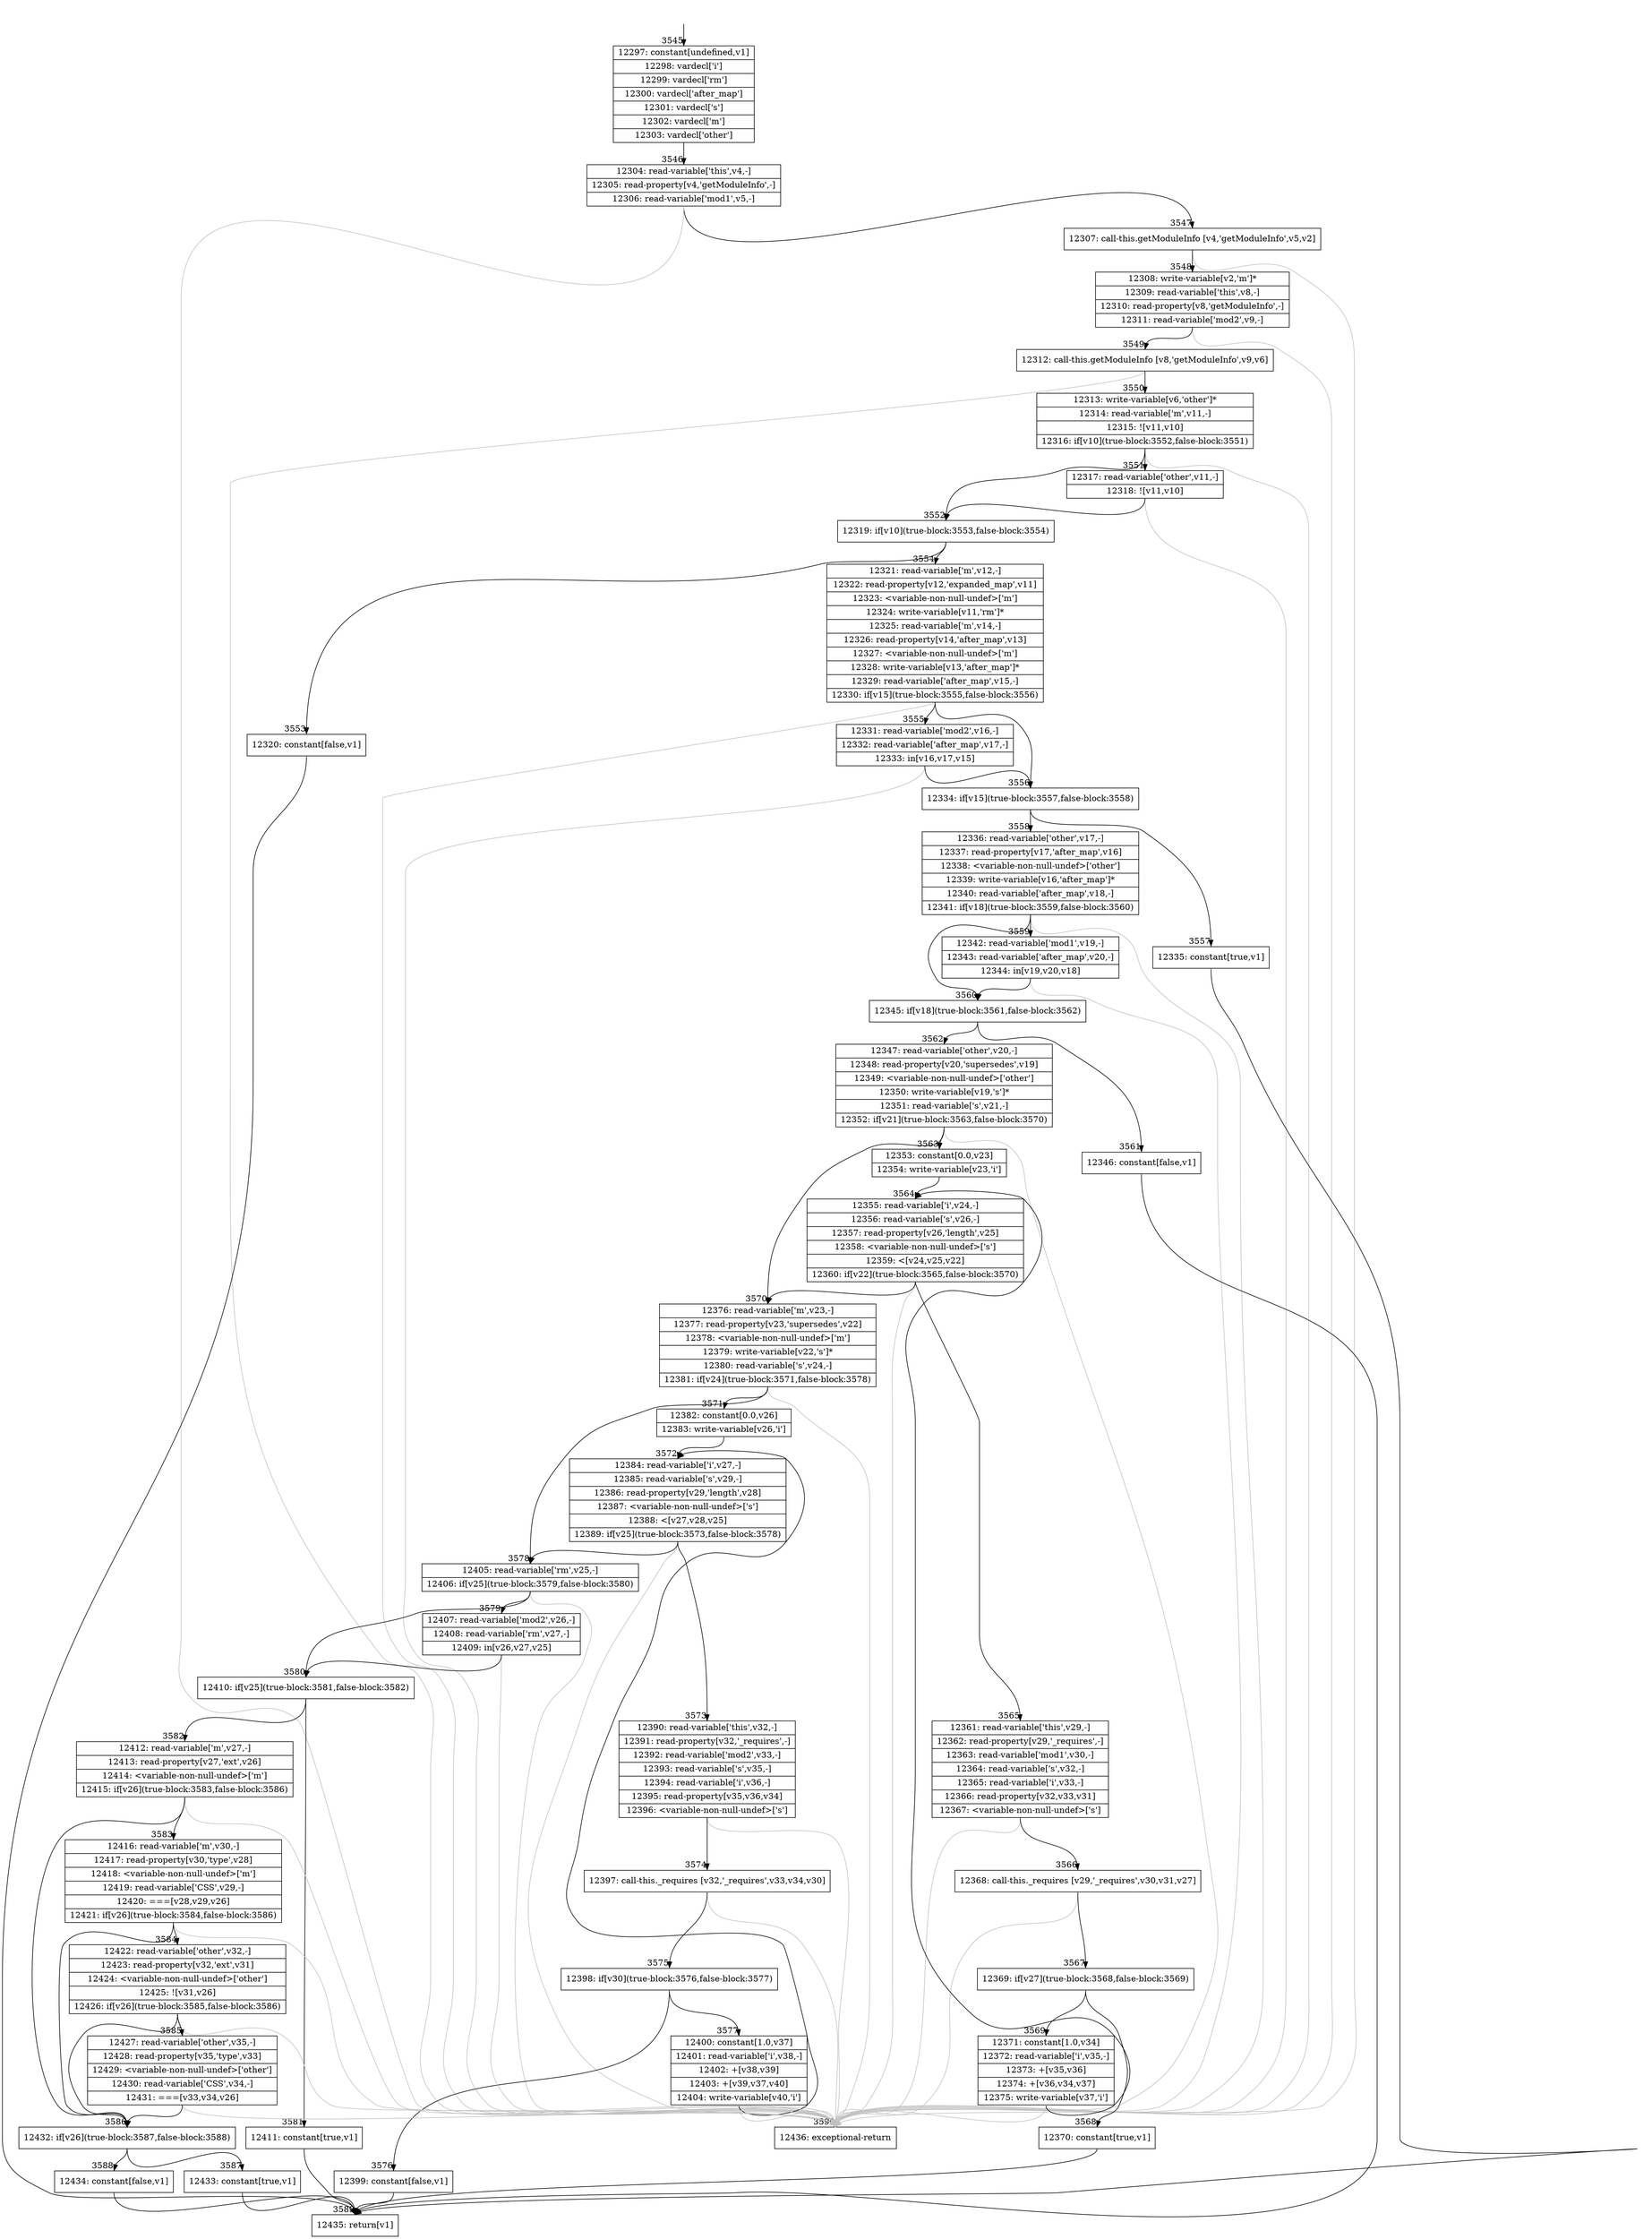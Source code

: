 digraph {
rankdir="TD"
BB_entry186[shape=none,label=""];
BB_entry186 -> BB3545 [tailport=s, headport=n, headlabel="    3545"]
BB3545 [shape=record label="{12297: constant[undefined,v1]|12298: vardecl['i']|12299: vardecl['rm']|12300: vardecl['after_map']|12301: vardecl['s']|12302: vardecl['m']|12303: vardecl['other']}" ] 
BB3545 -> BB3546 [tailport=s, headport=n, headlabel="      3546"]
BB3546 [shape=record label="{12304: read-variable['this',v4,-]|12305: read-property[v4,'getModuleInfo',-]|12306: read-variable['mod1',v5,-]}" ] 
BB3546 -> BB3547 [tailport=s, headport=n, headlabel="      3547"]
BB3546 -> BB3590 [tailport=s, headport=n, color=gray, headlabel="      3590"]
BB3547 [shape=record label="{12307: call-this.getModuleInfo [v4,'getModuleInfo',v5,v2]}" ] 
BB3547 -> BB3548 [tailport=s, headport=n, headlabel="      3548"]
BB3547 -> BB3590 [tailport=s, headport=n, color=gray]
BB3548 [shape=record label="{12308: write-variable[v2,'m']*|12309: read-variable['this',v8,-]|12310: read-property[v8,'getModuleInfo',-]|12311: read-variable['mod2',v9,-]}" ] 
BB3548 -> BB3549 [tailport=s, headport=n, headlabel="      3549"]
BB3548 -> BB3590 [tailport=s, headport=n, color=gray]
BB3549 [shape=record label="{12312: call-this.getModuleInfo [v8,'getModuleInfo',v9,v6]}" ] 
BB3549 -> BB3550 [tailport=s, headport=n, headlabel="      3550"]
BB3549 -> BB3590 [tailport=s, headport=n, color=gray]
BB3550 [shape=record label="{12313: write-variable[v6,'other']*|12314: read-variable['m',v11,-]|12315: ![v11,v10]|12316: if[v10](true-block:3552,false-block:3551)}" ] 
BB3550 -> BB3552 [tailport=s, headport=n, headlabel="      3552"]
BB3550 -> BB3551 [tailport=s, headport=n, headlabel="      3551"]
BB3550 -> BB3590 [tailport=s, headport=n, color=gray]
BB3551 [shape=record label="{12317: read-variable['other',v11,-]|12318: ![v11,v10]}" ] 
BB3551 -> BB3552 [tailport=s, headport=n]
BB3551 -> BB3590 [tailport=s, headport=n, color=gray]
BB3552 [shape=record label="{12319: if[v10](true-block:3553,false-block:3554)}" ] 
BB3552 -> BB3553 [tailport=s, headport=n, headlabel="      3553"]
BB3552 -> BB3554 [tailport=s, headport=n, headlabel="      3554"]
BB3553 [shape=record label="{12320: constant[false,v1]}" ] 
BB3553 -> BB3589 [tailport=s, headport=n, headlabel="      3589"]
BB3554 [shape=record label="{12321: read-variable['m',v12,-]|12322: read-property[v12,'expanded_map',v11]|12323: \<variable-non-null-undef\>['m']|12324: write-variable[v11,'rm']*|12325: read-variable['m',v14,-]|12326: read-property[v14,'after_map',v13]|12327: \<variable-non-null-undef\>['m']|12328: write-variable[v13,'after_map']*|12329: read-variable['after_map',v15,-]|12330: if[v15](true-block:3555,false-block:3556)}" ] 
BB3554 -> BB3556 [tailport=s, headport=n, headlabel="      3556"]
BB3554 -> BB3555 [tailport=s, headport=n, headlabel="      3555"]
BB3554 -> BB3590 [tailport=s, headport=n, color=gray]
BB3555 [shape=record label="{12331: read-variable['mod2',v16,-]|12332: read-variable['after_map',v17,-]|12333: in[v16,v17,v15]}" ] 
BB3555 -> BB3556 [tailport=s, headport=n]
BB3555 -> BB3590 [tailport=s, headport=n, color=gray]
BB3556 [shape=record label="{12334: if[v15](true-block:3557,false-block:3558)}" ] 
BB3556 -> BB3557 [tailport=s, headport=n, headlabel="      3557"]
BB3556 -> BB3558 [tailport=s, headport=n, headlabel="      3558"]
BB3557 [shape=record label="{12335: constant[true,v1]}" ] 
BB3557 -> BB3589 [tailport=s, headport=n]
BB3558 [shape=record label="{12336: read-variable['other',v17,-]|12337: read-property[v17,'after_map',v16]|12338: \<variable-non-null-undef\>['other']|12339: write-variable[v16,'after_map']*|12340: read-variable['after_map',v18,-]|12341: if[v18](true-block:3559,false-block:3560)}" ] 
BB3558 -> BB3560 [tailport=s, headport=n, headlabel="      3560"]
BB3558 -> BB3559 [tailport=s, headport=n, headlabel="      3559"]
BB3558 -> BB3590 [tailport=s, headport=n, color=gray]
BB3559 [shape=record label="{12342: read-variable['mod1',v19,-]|12343: read-variable['after_map',v20,-]|12344: in[v19,v20,v18]}" ] 
BB3559 -> BB3560 [tailport=s, headport=n]
BB3559 -> BB3590 [tailport=s, headport=n, color=gray]
BB3560 [shape=record label="{12345: if[v18](true-block:3561,false-block:3562)}" ] 
BB3560 -> BB3561 [tailport=s, headport=n, headlabel="      3561"]
BB3560 -> BB3562 [tailport=s, headport=n, headlabel="      3562"]
BB3561 [shape=record label="{12346: constant[false,v1]}" ] 
BB3561 -> BB3589 [tailport=s, headport=n]
BB3562 [shape=record label="{12347: read-variable['other',v20,-]|12348: read-property[v20,'supersedes',v19]|12349: \<variable-non-null-undef\>['other']|12350: write-variable[v19,'s']*|12351: read-variable['s',v21,-]|12352: if[v21](true-block:3563,false-block:3570)}" ] 
BB3562 -> BB3563 [tailport=s, headport=n, headlabel="      3563"]
BB3562 -> BB3570 [tailport=s, headport=n, headlabel="      3570"]
BB3562 -> BB3590 [tailport=s, headport=n, color=gray]
BB3563 [shape=record label="{12353: constant[0.0,v23]|12354: write-variable[v23,'i']}" ] 
BB3563 -> BB3564 [tailport=s, headport=n, headlabel="      3564"]
BB3564 [shape=record label="{12355: read-variable['i',v24,-]|12356: read-variable['s',v26,-]|12357: read-property[v26,'length',v25]|12358: \<variable-non-null-undef\>['s']|12359: \<[v24,v25,v22]|12360: if[v22](true-block:3565,false-block:3570)}" ] 
BB3564 -> BB3565 [tailport=s, headport=n, headlabel="      3565"]
BB3564 -> BB3570 [tailport=s, headport=n]
BB3564 -> BB3590 [tailport=s, headport=n, color=gray]
BB3565 [shape=record label="{12361: read-variable['this',v29,-]|12362: read-property[v29,'_requires',-]|12363: read-variable['mod1',v30,-]|12364: read-variable['s',v32,-]|12365: read-variable['i',v33,-]|12366: read-property[v32,v33,v31]|12367: \<variable-non-null-undef\>['s']}" ] 
BB3565 -> BB3566 [tailport=s, headport=n, headlabel="      3566"]
BB3565 -> BB3590 [tailport=s, headport=n, color=gray]
BB3566 [shape=record label="{12368: call-this._requires [v29,'_requires',v30,v31,v27]}" ] 
BB3566 -> BB3567 [tailport=s, headport=n, headlabel="      3567"]
BB3566 -> BB3590 [tailport=s, headport=n, color=gray]
BB3567 [shape=record label="{12369: if[v27](true-block:3568,false-block:3569)}" ] 
BB3567 -> BB3568 [tailport=s, headport=n, headlabel="      3568"]
BB3567 -> BB3569 [tailport=s, headport=n, headlabel="      3569"]
BB3568 [shape=record label="{12370: constant[true,v1]}" ] 
BB3568 -> BB3589 [tailport=s, headport=n]
BB3569 [shape=record label="{12371: constant[1.0,v34]|12372: read-variable['i',v35,-]|12373: +[v35,v36]|12374: +[v36,v34,v37]|12375: write-variable[v37,'i']}" ] 
BB3569 -> BB3564 [tailport=s, headport=n]
BB3569 -> BB3590 [tailport=s, headport=n, color=gray]
BB3570 [shape=record label="{12376: read-variable['m',v23,-]|12377: read-property[v23,'supersedes',v22]|12378: \<variable-non-null-undef\>['m']|12379: write-variable[v22,'s']*|12380: read-variable['s',v24,-]|12381: if[v24](true-block:3571,false-block:3578)}" ] 
BB3570 -> BB3571 [tailport=s, headport=n, headlabel="      3571"]
BB3570 -> BB3578 [tailport=s, headport=n, headlabel="      3578"]
BB3570 -> BB3590 [tailport=s, headport=n, color=gray]
BB3571 [shape=record label="{12382: constant[0.0,v26]|12383: write-variable[v26,'i']}" ] 
BB3571 -> BB3572 [tailport=s, headport=n, headlabel="      3572"]
BB3572 [shape=record label="{12384: read-variable['i',v27,-]|12385: read-variable['s',v29,-]|12386: read-property[v29,'length',v28]|12387: \<variable-non-null-undef\>['s']|12388: \<[v27,v28,v25]|12389: if[v25](true-block:3573,false-block:3578)}" ] 
BB3572 -> BB3573 [tailport=s, headport=n, headlabel="      3573"]
BB3572 -> BB3578 [tailport=s, headport=n]
BB3572 -> BB3590 [tailport=s, headport=n, color=gray]
BB3573 [shape=record label="{12390: read-variable['this',v32,-]|12391: read-property[v32,'_requires',-]|12392: read-variable['mod2',v33,-]|12393: read-variable['s',v35,-]|12394: read-variable['i',v36,-]|12395: read-property[v35,v36,v34]|12396: \<variable-non-null-undef\>['s']}" ] 
BB3573 -> BB3574 [tailport=s, headport=n, headlabel="      3574"]
BB3573 -> BB3590 [tailport=s, headport=n, color=gray]
BB3574 [shape=record label="{12397: call-this._requires [v32,'_requires',v33,v34,v30]}" ] 
BB3574 -> BB3575 [tailport=s, headport=n, headlabel="      3575"]
BB3574 -> BB3590 [tailport=s, headport=n, color=gray]
BB3575 [shape=record label="{12398: if[v30](true-block:3576,false-block:3577)}" ] 
BB3575 -> BB3576 [tailport=s, headport=n, headlabel="      3576"]
BB3575 -> BB3577 [tailport=s, headport=n, headlabel="      3577"]
BB3576 [shape=record label="{12399: constant[false,v1]}" ] 
BB3576 -> BB3589 [tailport=s, headport=n]
BB3577 [shape=record label="{12400: constant[1.0,v37]|12401: read-variable['i',v38,-]|12402: +[v38,v39]|12403: +[v39,v37,v40]|12404: write-variable[v40,'i']}" ] 
BB3577 -> BB3572 [tailport=s, headport=n]
BB3577 -> BB3590 [tailport=s, headport=n, color=gray]
BB3578 [shape=record label="{12405: read-variable['rm',v25,-]|12406: if[v25](true-block:3579,false-block:3580)}" ] 
BB3578 -> BB3580 [tailport=s, headport=n, headlabel="      3580"]
BB3578 -> BB3579 [tailport=s, headport=n, headlabel="      3579"]
BB3578 -> BB3590 [tailport=s, headport=n, color=gray]
BB3579 [shape=record label="{12407: read-variable['mod2',v26,-]|12408: read-variable['rm',v27,-]|12409: in[v26,v27,v25]}" ] 
BB3579 -> BB3580 [tailport=s, headport=n]
BB3579 -> BB3590 [tailport=s, headport=n, color=gray]
BB3580 [shape=record label="{12410: if[v25](true-block:3581,false-block:3582)}" ] 
BB3580 -> BB3581 [tailport=s, headport=n, headlabel="      3581"]
BB3580 -> BB3582 [tailport=s, headport=n, headlabel="      3582"]
BB3581 [shape=record label="{12411: constant[true,v1]}" ] 
BB3581 -> BB3589 [tailport=s, headport=n]
BB3582 [shape=record label="{12412: read-variable['m',v27,-]|12413: read-property[v27,'ext',v26]|12414: \<variable-non-null-undef\>['m']|12415: if[v26](true-block:3583,false-block:3586)}" ] 
BB3582 -> BB3586 [tailport=s, headport=n, headlabel="      3586"]
BB3582 -> BB3583 [tailport=s, headport=n, headlabel="      3583"]
BB3582 -> BB3590 [tailport=s, headport=n, color=gray]
BB3583 [shape=record label="{12416: read-variable['m',v30,-]|12417: read-property[v30,'type',v28]|12418: \<variable-non-null-undef\>['m']|12419: read-variable['CSS',v29,-]|12420: ===[v28,v29,v26]|12421: if[v26](true-block:3584,false-block:3586)}" ] 
BB3583 -> BB3586 [tailport=s, headport=n]
BB3583 -> BB3584 [tailport=s, headport=n, headlabel="      3584"]
BB3583 -> BB3590 [tailport=s, headport=n, color=gray]
BB3584 [shape=record label="{12422: read-variable['other',v32,-]|12423: read-property[v32,'ext',v31]|12424: \<variable-non-null-undef\>['other']|12425: ![v31,v26]|12426: if[v26](true-block:3585,false-block:3586)}" ] 
BB3584 -> BB3586 [tailport=s, headport=n]
BB3584 -> BB3585 [tailport=s, headport=n, headlabel="      3585"]
BB3584 -> BB3590 [tailport=s, headport=n, color=gray]
BB3585 [shape=record label="{12427: read-variable['other',v35,-]|12428: read-property[v35,'type',v33]|12429: \<variable-non-null-undef\>['other']|12430: read-variable['CSS',v34,-]|12431: ===[v33,v34,v26]}" ] 
BB3585 -> BB3586 [tailport=s, headport=n]
BB3585 -> BB3590 [tailport=s, headport=n, color=gray]
BB3586 [shape=record label="{12432: if[v26](true-block:3587,false-block:3588)}" ] 
BB3586 -> BB3587 [tailport=s, headport=n, headlabel="      3587"]
BB3586 -> BB3588 [tailport=s, headport=n, headlabel="      3588"]
BB3587 [shape=record label="{12433: constant[true,v1]}" ] 
BB3587 -> BB3589 [tailport=s, headport=n]
BB3588 [shape=record label="{12434: constant[false,v1]}" ] 
BB3588 -> BB3589 [tailport=s, headport=n]
BB3589 [shape=record label="{12435: return[v1]}" ] 
BB3590 [shape=record label="{12436: exceptional-return}" ] 
//#$~ 6440
}
